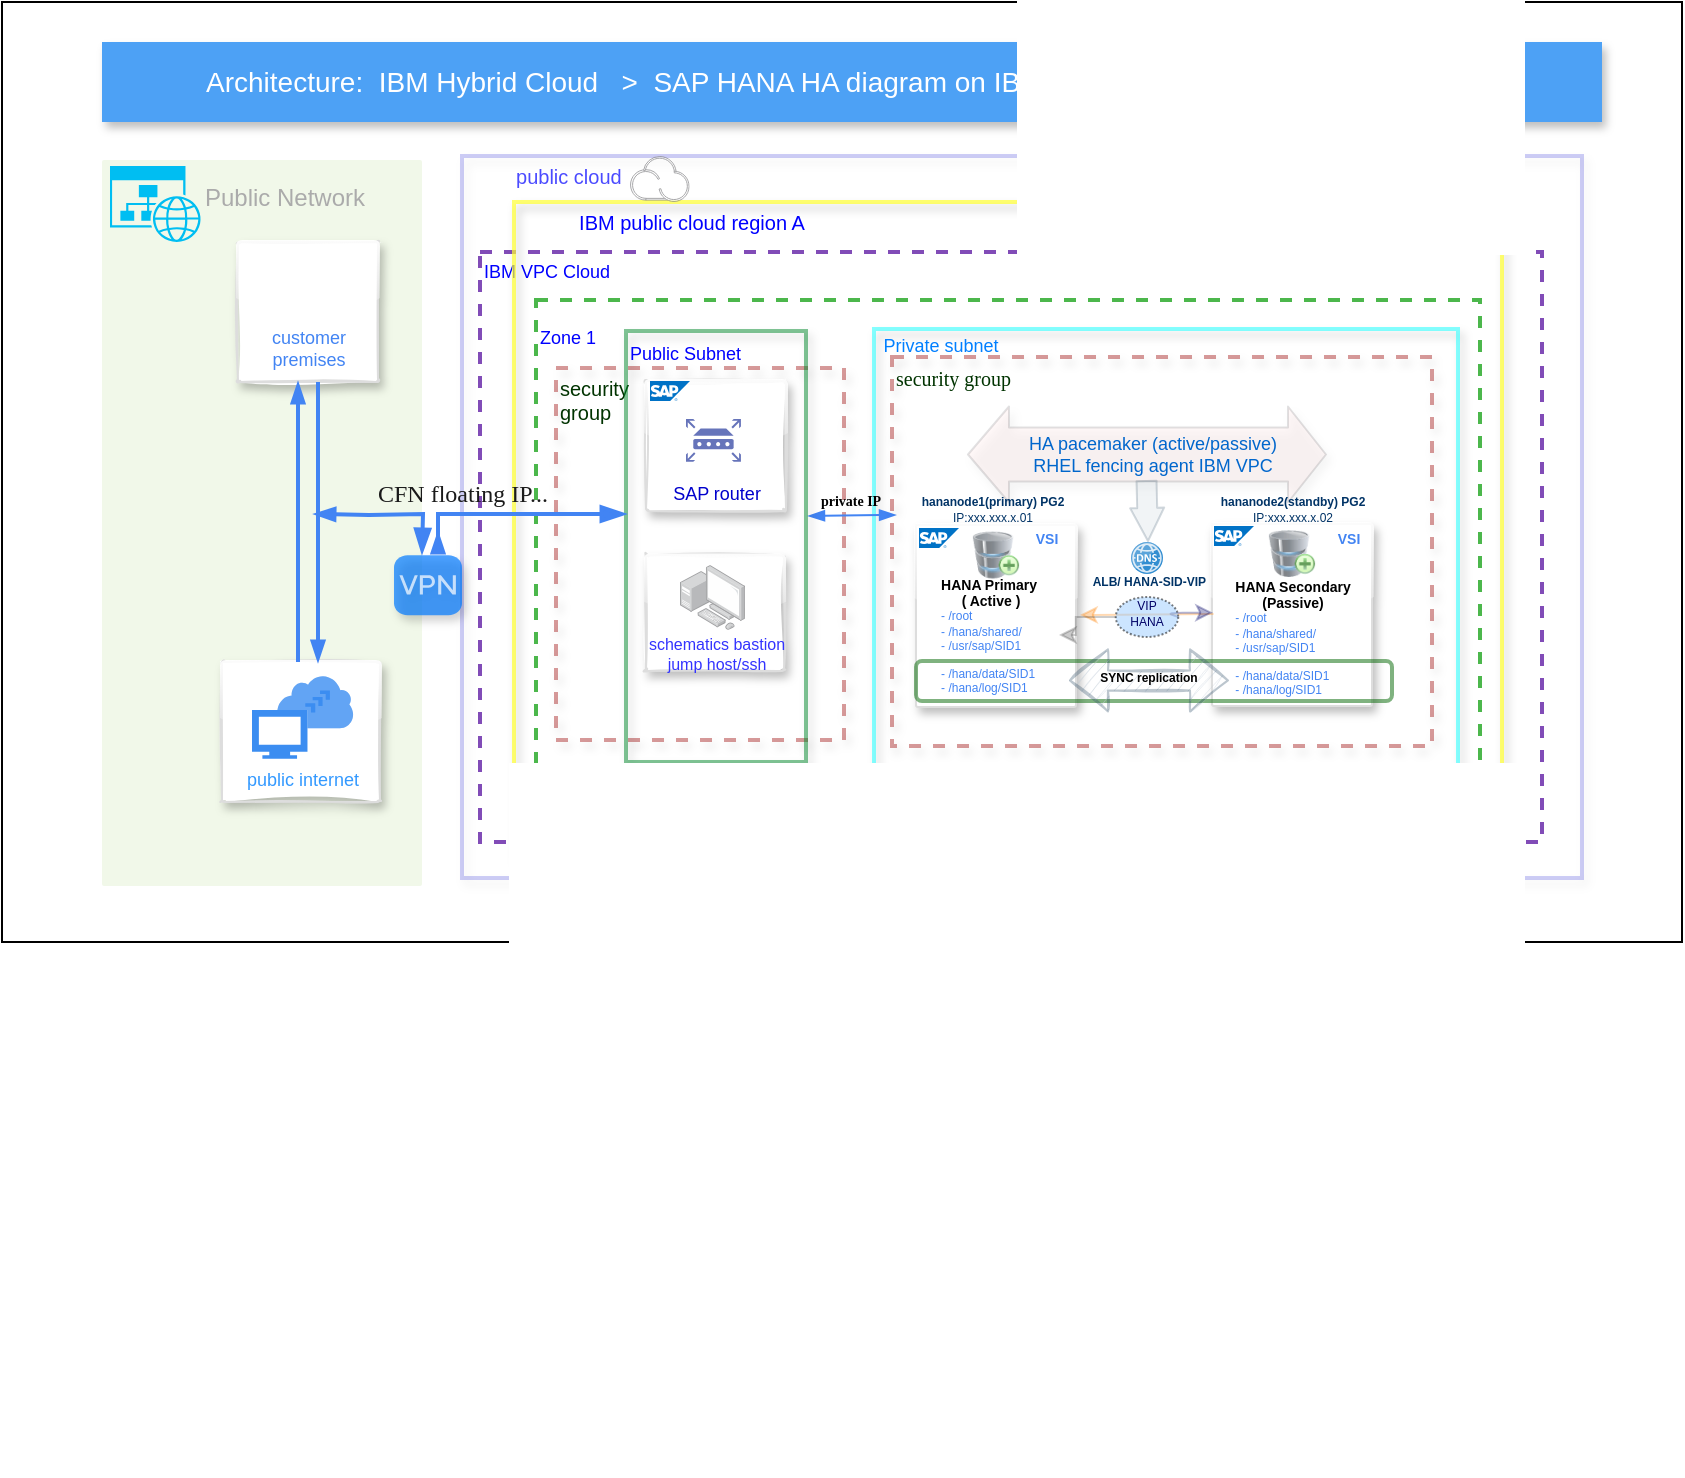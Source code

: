 <mxfile version="20.3.0" type="device"><diagram id="f106602c-feb2-e66a-4537-3a34d633f6aa" name="Page-1"><mxGraphModel dx="946" dy="610" grid="1" gridSize="10" guides="1" tooltips="1" connect="1" arrows="1" fold="1" page="1" pageScale="1" pageWidth="1169" pageHeight="827" background="#ffffff" math="0" shadow="0"><root><mxCell id="0"/><mxCell id="1" parent="0"/><mxCell id="X3vD8eq4pz3AdQIaXwoZ-1" value="" style="rounded=0;whiteSpace=wrap;html=1;" parent="1" vertex="1"><mxGeometry x="120" y="40" width="840" height="470" as="geometry"/></mxCell><mxCell id="83UbAK9e130qT_hIaE1B-1074" value="IBM VPC Cloud" style="fontStyle=0;verticalAlign=top;align=left;spacingTop=-2;fillColor=none;rounded=0;whiteSpace=wrap;html=1;strokeWidth=2;dashed=1;container=1;collapsible=0;expand=0;recursiveResize=0;shadow=0;fontSize=9;fontColor=#0000FF;strokeColor=#4C0099;opacity=70;" parent="1" vertex="1"><mxGeometry x="359" y="165" width="531" height="295" as="geometry"/></mxCell><mxCell id="83UbAK9e130qT_hIaE1B-1075" value="&lt;p style=&quot;line-height: 120%&quot;&gt;Zone 1 &lt;/p&gt;" style="fontStyle=0;verticalAlign=top;align=left;spacingTop=-2;fillColor=none;rounded=0;whiteSpace=wrap;html=1;strokeWidth=2;dashed=1;container=1;collapsible=0;expand=0;recursiveResize=0;shadow=0;fontSize=9;fontColor=#0000FF;strokeColor=#009900;opacity=70;" parent="83UbAK9e130qT_hIaE1B-1074" vertex="1"><mxGeometry x="28" y="24" width="472" height="256" as="geometry"/></mxCell><mxCell id="83UbAK9e130qT_hIaE1B-1076" value="&lt;span style=&quot;color: rgba(0 , 0 , 0 , 0) ; font-family: monospace ; font-size: 0px&quot;&gt;SS&lt;/span&gt;" style="fontStyle=0;verticalAlign=top;align=left;spacingTop=-2;fillColor=none;rounded=0;whiteSpace=wrap;html=1;strokeWidth=2;container=1;collapsible=0;expand=0;recursiveResize=0;shadow=1;fontSize=10;fontColor=#0000FF;strokeColor=#33FFFF;opacity=60;" parent="83UbAK9e130qT_hIaE1B-1075" vertex="1"><mxGeometry x="169" y="14.5" width="292" height="220" as="geometry"/></mxCell><mxCell id="83UbAK9e130qT_hIaE1B-1077" value="" style="strokeColor=#dddddd;fillColor=#ffffff;shadow=1;strokeWidth=1;rounded=1;absoluteArcSize=1;arcSize=2;labelPosition=center;verticalLabelPosition=middle;align=center;verticalAlign=bottom;spacingLeft=0;fontColor=#999999;fontSize=12;whiteSpace=wrap;spacingBottom=2;html=1;sketch=0;glass=1;" parent="83UbAK9e130qT_hIaE1B-1076" vertex="1"><mxGeometry x="21" y="98" width="80" height="91" as="geometry"/></mxCell><mxCell id="83UbAK9e130qT_hIaE1B-1079" value="" style="strokeColor=#dddddd;fillColor=#ffffff;shadow=1;strokeWidth=1;rounded=1;absoluteArcSize=1;arcSize=2;labelPosition=center;verticalLabelPosition=middle;align=center;verticalAlign=bottom;spacingLeft=0;fontColor=#999999;fontSize=12;whiteSpace=wrap;spacingBottom=2;html=1;glass=1;" parent="83UbAK9e130qT_hIaE1B-1076" vertex="1"><mxGeometry x="169" y="97.5" width="80" height="91" as="geometry"/></mxCell><mxCell id="83UbAK9e130qT_hIaE1B-1080" value="&lt;div style=&quot;font-size: 7px&quot;&gt;&lt;b&gt;&lt;font color=&quot;#000000&quot;&gt;HANA Secondary&lt;/font&gt;&lt;/b&gt;&lt;br&gt;&lt;/div&gt;&lt;div style=&quot;font-size: 7px&quot;&gt;&lt;b&gt;&lt;font color=&quot;#000000&quot;&gt;(Passive)&lt;/font&gt;&lt;/b&gt;&lt;/div&gt;&lt;div style=&quot;font-size: 6px&quot; align=&quot;left&quot;&gt;&lt;div align=&quot;left&quot; style=&quot;font-size: 6px&quot;&gt;- /root&lt;/div&gt;&lt;div align=&quot;left&quot; style=&quot;font-size: 6px&quot;&gt;- /hana/shared/&lt;/div&gt;&lt;div align=&quot;left&quot; style=&quot;font-size: 6px&quot;&gt;- /usr/sap/SID1&lt;/div&gt;&lt;div align=&quot;left&quot; style=&quot;font-size: 6px&quot;&gt;&lt;br&gt;&lt;/div&gt;&lt;div align=&quot;left&quot; style=&quot;font-size: 6px&quot;&gt;- /hana/data/SID1&lt;/div&gt;&lt;div align=&quot;left&quot; style=&quot;font-size: 6px&quot;&gt;- /hana/log/SID1&lt;/div&gt;&lt;/div&gt;" style="text;html=1;align=center;verticalAlign=middle;resizable=0;points=[];autosize=1;fontColor=#4284F3;fontSize=6;" parent="83UbAK9e130qT_hIaE1B-1076" vertex="1"><mxGeometry x="174.004" y="124.0" width="70" height="60" as="geometry"/></mxCell><mxCell id="83UbAK9e130qT_hIaE1B-1081" value="&lt;div style=&quot;font-size: 7px&quot;&gt;&lt;br&gt;&lt;/div&gt;" style="text;html=1;align=center;verticalAlign=middle;resizable=0;points=[];autosize=1;fontColor=#4284F3;fontSize=6;" parent="83UbAK9e130qT_hIaE1B-1076" vertex="1"><mxGeometry x="44.764" y="90.0" width="20" height="10" as="geometry"/></mxCell><mxCell id="83UbAK9e130qT_hIaE1B-1082" value="" style="aspect=fixed;html=1;points=[];align=center;image;fontSize=12;image=img/lib/mscae/SAP_HANA_on_Azure.svg;shadow=0;labelBackgroundColor=#ffffff;strokeColor=#0000CC;fillColor=#FFFFFF;" parent="83UbAK9e130qT_hIaE1B-1076" vertex="1"><mxGeometry x="22.5" y="99.5" width="20" height="10" as="geometry"/></mxCell><mxCell id="83UbAK9e130qT_hIaE1B-1083" value="&lt;div style=&quot;font-size: 7px&quot;&gt;&lt;b&gt;VSI&lt;/b&gt;&lt;/div&gt;" style="text;html=1;align=center;verticalAlign=middle;resizable=0;points=[];autosize=1;fontColor=#4284F3;fontSize=8;" parent="83UbAK9e130qT_hIaE1B-1076" vertex="1"><mxGeometry x="71.004" y="95.5" width="30" height="20" as="geometry"/></mxCell><mxCell id="83UbAK9e130qT_hIaE1B-1084" value="Private subnet" style="text;html=1;strokeColor=none;fillColor=none;align=center;verticalAlign=middle;whiteSpace=wrap;rounded=0;fontSize=9;fontColor=#007FFF;" parent="83UbAK9e130qT_hIaE1B-1076" vertex="1"><mxGeometry y="-2" width="67" height="20" as="geometry"/></mxCell><mxCell id="83UbAK9e130qT_hIaE1B-1085" value="" style="aspect=fixed;html=1;points=[];align=center;image;fontSize=12;image=img/lib/mscae/SAP_HANA_on_Azure.svg;shadow=0;labelBackgroundColor=#ffffff;strokeColor=#0000CC;fillColor=#FFFFFF;" parent="83UbAK9e130qT_hIaE1B-1076" vertex="1"><mxGeometry x="170" y="98.5" width="20" height="10" as="geometry"/></mxCell><mxCell id="83UbAK9e130qT_hIaE1B-1086" value="&lt;div style=&quot;font-size: 7px&quot;&gt;&lt;b&gt;VSI&lt;/b&gt;&lt;/div&gt;" style="text;html=1;align=center;verticalAlign=middle;resizable=0;points=[];autosize=1;fontColor=#4284F3;fontSize=8;" parent="83UbAK9e130qT_hIaE1B-1076" vertex="1"><mxGeometry x="222.004" y="95.5" width="30" height="20" as="geometry"/></mxCell><mxCell id="83UbAK9e130qT_hIaE1B-1087" value="" style="image;html=1;image=img/lib/clip_art/computers/Database_Add_128x128.png;labelBackgroundColor=none;strokeColor=#006600;strokeWidth=2;fillColor=#99CCFF;fontFamily=Times New Roman;fontSize=7;fontColor=#FFF4C3;opacity=70;align=left;" parent="83UbAK9e130qT_hIaE1B-1076" vertex="1"><mxGeometry x="36" y="101.25" width="50" height="23.5" as="geometry"/></mxCell><mxCell id="83UbAK9e130qT_hIaE1B-1088" value="" style="image;html=1;image=img/lib/clip_art/computers/Database_Add_128x128.png;labelBackgroundColor=none;strokeColor=#006600;strokeWidth=2;fillColor=#99CCFF;fontFamily=Times New Roman;fontSize=7;fontColor=#FFF4C3;opacity=70;align=left;" parent="83UbAK9e130qT_hIaE1B-1076" vertex="1"><mxGeometry x="184" y="100.5" width="50" height="23.5" as="geometry"/></mxCell><mxCell id="83UbAK9e130qT_hIaE1B-1089" value="&lt;div&gt;security &lt;br&gt;&lt;/div&gt;&lt;div&gt;group&amp;nbsp;&lt;/div&gt;" style="fontStyle=0;verticalAlign=top;align=left;spacingTop=-2;fillColor=none;rounded=0;whiteSpace=wrap;html=1;strokeWidth=2;dashed=1;container=1;collapsible=0;expand=0;recursiveResize=0;shadow=1;fontSize=10;fontColor=#003300;opacity=40;strokeColor=#990000;" parent="83UbAK9e130qT_hIaE1B-1075" vertex="1"><mxGeometry x="10" y="34" width="144" height="186" as="geometry"/></mxCell><mxCell id="83UbAK9e130qT_hIaE1B-1090" value="&lt;p style=&quot;line-height: 120%; font-size: 11px;&quot;&gt;&lt;br style=&quot;font-size: 11px;&quot;&gt;&lt;/p&gt;" style="rounded=0;elbow=horizontal;html=1;labelBackgroundColor=none;startFill=1;endArrow=blockThin;endFill=1;jettySize=auto;orthogonalLoop=1;strokeColor=#4284F3;strokeWidth=1;fontSize=11;fontColor=#000000;align=left;dashed=0;startArrow=blockThin;spacingTop=-3;spacingBottom=4;startSize=6;jumpSize=6;fontStyle=1;spacingLeft=-5;endSize=6;entryX=0.048;entryY=0.418;entryDx=0;entryDy=0;entryPerimeter=0;" parent="83UbAK9e130qT_hIaE1B-1089" edge="1"><mxGeometry x="-0.716" y="16" relative="1" as="geometry"><mxPoint x="126" y="74" as="sourcePoint"/><mxPoint x="170.016" y="73.46" as="targetPoint"/><mxPoint as="offset"/></mxGeometry></mxCell><mxCell id="83UbAK9e130qT_hIaE1B-1091" value="private IP" style="edgeLabel;html=1;align=center;verticalAlign=middle;resizable=0;points=[];fontSize=7;fontFamily=Times New Roman;labelBackgroundColor=none;fontStyle=1;labelBorderColor=none;" parent="83UbAK9e130qT_hIaE1B-1090" vertex="1" connectable="0"><mxGeometry x="0.536" relative="1" as="geometry"><mxPoint x="-13" y="-7" as="offset"/></mxGeometry></mxCell><mxCell id="83UbAK9e130qT_hIaE1B-1092" value="&lt;font style=&quot;font-size: 9px&quot;&gt;Public Subnet&lt;/font&gt;" style="fontStyle=0;verticalAlign=top;align=left;spacingTop=-2;fillColor=none;rounded=0;whiteSpace=wrap;html=1;strokeColor=#00882B;strokeWidth=2;container=1;collapsible=0;expand=0;recursiveResize=0;shadow=1;fontSize=10;fontColor=#0000FF;opacity=50;" parent="83UbAK9e130qT_hIaE1B-1075" vertex="1"><mxGeometry x="45" y="15.5" width="90" height="215.5" as="geometry"/></mxCell><mxCell id="83UbAK9e130qT_hIaE1B-1093" value="" style="strokeColor=#dddddd;fillColor=#ffffff;shadow=1;strokeWidth=1;rounded=1;absoluteArcSize=1;arcSize=2;labelPosition=center;verticalLabelPosition=middle;align=center;verticalAlign=bottom;spacingLeft=0;fontColor=#999999;fontSize=12;whiteSpace=wrap;spacingBottom=2;html=1;glass=1;sketch=1;" parent="83UbAK9e130qT_hIaE1B-1092" vertex="1"><mxGeometry x="10" y="25" width="70" height="65" as="geometry"/></mxCell><mxCell id="83UbAK9e130qT_hIaE1B-1094" value="" style="aspect=fixed;pointerEvents=1;shadow=0;dashed=0;html=1;strokeColor=none;labelPosition=center;verticalLabelPosition=bottom;verticalAlign=top;align=center;fillColor=#00188D;shape=mxgraph.mscae.enterprise.router;labelBackgroundColor=#ffffff;fontSize=9;fontColor=#000066;opacity=60;" parent="83UbAK9e130qT_hIaE1B-1092" vertex="1"><mxGeometry x="30" y="44" width="27.46" height="21.42" as="geometry"/></mxCell><mxCell id="83UbAK9e130qT_hIaE1B-1095" value="" style="aspect=fixed;html=1;points=[];align=center;image;fontSize=12;image=img/lib/mscae/SAP_HANA_on_Azure.svg;shadow=0;labelBackgroundColor=#ffffff;strokeColor=#0000CC;fillColor=#FFFFFF;" parent="83UbAK9e130qT_hIaE1B-1092" vertex="1"><mxGeometry x="12" y="25" width="20" height="10" as="geometry"/></mxCell><mxCell id="83UbAK9e130qT_hIaE1B-1096" value="" style="strokeColor=#dddddd;fillColor=#ffffff;shadow=1;strokeWidth=1;rounded=1;absoluteArcSize=1;arcSize=2;labelPosition=center;verticalLabelPosition=middle;align=center;verticalAlign=bottom;spacingLeft=0;fontColor=#999999;fontSize=12;whiteSpace=wrap;spacingBottom=2;html=1;sketch=1;glass=1;" parent="83UbAK9e130qT_hIaE1B-1092" vertex="1"><mxGeometry x="10" y="112.2" width="69" height="57.8" as="geometry"/></mxCell><mxCell id="83UbAK9e130qT_hIaE1B-1098" value="" style="points=[];aspect=fixed;html=1;align=center;shadow=0;dashed=0;image;image=img/lib/allied_telesis/computer_and_terminals/Personal_Computer_with_Server.svg;labelBackgroundColor=#ffffff;strokeColor=#0000CC;fillColor=#FFFFFF;fontFamily=Helvetica;fontSize=9;fontColor=#000066;opacity=60;" parent="83UbAK9e130qT_hIaE1B-1092" vertex="1"><mxGeometry x="27" y="117" width="32.46" height="32.46" as="geometry"/></mxCell><mxCell id="83UbAK9e130qT_hIaE1B-1099" value="SAP router" style="edgeLabel;html=1;align=center;verticalAlign=middle;resizable=0;points=[];fontSize=9;fontFamily=Helvetica;fontColor=#0000CC;" parent="83UbAK9e130qT_hIaE1B-1092" vertex="1" connectable="0"><mxGeometry x="40.002" y="82.997" as="geometry"><mxPoint x="5" y="-2" as="offset"/></mxGeometry></mxCell><mxCell id="83UbAK9e130qT_hIaE1B-1155" value="schematics bastion&lt;br style=&quot;font-size: 8px;&quot;&gt;jump host/ssh" style="edgeLabel;html=1;align=center;verticalAlign=middle;resizable=0;points=[];fontSize=8;fontFamily=Helvetica;labelBackgroundColor=none;fontColor=#3333FF;" parent="83UbAK9e130qT_hIaE1B-1092" vertex="1" connectable="0"><mxGeometry x="33" y="160.5" as="geometry"><mxPoint x="12" y="1" as="offset"/></mxGeometry></mxCell><mxCell id="83UbAK9e130qT_hIaE1B-1100" value="&amp;nbsp;&amp;nbsp;&amp;nbsp;&amp;nbsp;&amp;nbsp;&amp;nbsp;&amp;nbsp;&amp;nbsp; public cloud " style="fontStyle=0;verticalAlign=top;align=left;spacingTop=-2;fillColor=none;rounded=0;whiteSpace=wrap;html=1;strokeWidth=2;container=1;collapsible=0;expand=0;recursiveResize=0;shadow=1;fontSize=10;fontColor=#0000FF;strokeColor=#0000CC;opacity=20;textOpacity=70;" parent="1" vertex="1"><mxGeometry x="350" y="117" width="560" height="361" as="geometry"/></mxCell><mxCell id="83UbAK9e130qT_hIaE1B-1115" value="&amp;nbsp;&amp;nbsp;&amp;nbsp;&amp;nbsp;&amp;nbsp;&amp;nbsp;&amp;nbsp;&amp;nbsp;&amp;nbsp;&amp;nbsp; IBM public cloud region A&amp;nbsp;" style="fontStyle=0;verticalAlign=top;align=left;spacingTop=-2;fillColor=none;rounded=0;whiteSpace=wrap;html=1;strokeWidth=2;container=1;collapsible=0;expand=0;recursiveResize=0;shadow=1;fontSize=10;fontColor=#0000FF;strokeColor=#FFFF33;opacity=70;" parent="83UbAK9e130qT_hIaE1B-1100" vertex="1"><mxGeometry x="26" y="23" width="494" height="327" as="geometry"/></mxCell><mxCell id="83UbAK9e130qT_hIaE1B-1116" value="security group" style="fontStyle=0;verticalAlign=top;align=left;spacingTop=-2;fillColor=none;rounded=0;whiteSpace=wrap;strokeWidth=2;dashed=1;container=1;collapsible=0;expand=0;recursiveResize=0;shadow=1;fontSize=10;fontColor=#003300;opacity=40;strokeColor=#990000;fontFamily=Tahoma;" parent="83UbAK9e130qT_hIaE1B-1115" vertex="1"><mxGeometry x="189" y="77.5" width="270" height="194.5" as="geometry"/></mxCell><mxCell id="83UbAK9e130qT_hIaE1B-1117" value="" style="rounded=1;whiteSpace=wrap;html=1;strokeWidth=2;fontSize=6;fontColor=#E1D5E7;opacity=50;fillColor=none;strokeColor=#006600;" parent="83UbAK9e130qT_hIaE1B-1116" vertex="1"><mxGeometry x="12" y="152" width="238" height="20" as="geometry"/></mxCell><mxCell id="83UbAK9e130qT_hIaE1B-1118" value="&lt;div style=&quot;font-size: 7px&quot;&gt;&lt;b&gt;&lt;font color=&quot;#000000&quot;&gt;HANA Primary&amp;nbsp;&lt;/font&gt;&lt;/b&gt;&lt;br&gt;&lt;/div&gt;&lt;div style=&quot;font-size: 7px&quot;&gt;&lt;b&gt;&lt;font color=&quot;#000000&quot;&gt;( Active )&lt;/font&gt;&lt;/b&gt;&lt;/div&gt;&lt;div style=&quot;font-size: 6px&quot; align=&quot;left&quot;&gt;&lt;div align=&quot;left&quot; style=&quot;font-size: 6px&quot;&gt;- /root&lt;/div&gt;&lt;div align=&quot;left&quot; style=&quot;font-size: 6px&quot;&gt;- /hana/shared/&lt;/div&gt;&lt;div align=&quot;left&quot; style=&quot;font-size: 6px&quot;&gt;- /usr/sap/SID1&lt;/div&gt;&lt;div align=&quot;left&quot; style=&quot;font-size: 6px&quot;&gt;&lt;br&gt;&lt;/div&gt;&lt;div align=&quot;left&quot; style=&quot;font-size: 6px&quot;&gt;- /hana/data/SID1&lt;/div&gt;&lt;div align=&quot;left&quot; style=&quot;font-size: 6px&quot;&gt;- /hana/log/SID1&lt;/div&gt;&lt;/div&gt;" style="text;html=1;align=center;verticalAlign=middle;resizable=0;points=[];autosize=1;fontColor=#4284F3;fontSize=6;" parent="83UbAK9e130qT_hIaE1B-1116" vertex="1"><mxGeometry x="13.504" y="109.0" width="70" height="60" as="geometry"/></mxCell><mxCell id="83UbAK9e130qT_hIaE1B-1121" value="" style="shape=flexArrow;endArrow=classic;startArrow=classic;html=1;fontSize=6;fontColor=#000000;opacity=15;width=27;startSize=6.5;labelBackgroundColor=none;strokeColor=#36393d;fillColor=#ffcccc;sketch=0;shadow=1;" parent="83UbAK9e130qT_hIaE1B-1116" edge="1"><mxGeometry width="50" height="50" relative="1" as="geometry"><mxPoint x="37.5" y="48.75" as="sourcePoint"/><mxPoint x="217.5" y="48.75" as="targetPoint"/></mxGeometry></mxCell><mxCell id="83UbAK9e130qT_hIaE1B-1122" value="HA pacemaker (active/passive)&lt;br&gt;RHEL fencing agent IBM VPC" style="edgeLabel;html=1;align=center;verticalAlign=middle;resizable=0;points=[];fontSize=9;fontColor=#0066CC;labelBackgroundColor=none;" parent="83UbAK9e130qT_hIaE1B-1121" vertex="1" connectable="0"><mxGeometry x="0.09" relative="1" as="geometry"><mxPoint x="-6" y="-1" as="offset"/></mxGeometry></mxCell><mxCell id="83UbAK9e130qT_hIaE1B-1123" value="" style="shape=flexArrow;endArrow=classic;html=1;fontSize=6;fontColor=#0066CC;opacity=20;fillColor=#bac8d3;strokeColor=#23445d;endWidth=6;endSize=5.187;" parent="83UbAK9e130qT_hIaE1B-1116" edge="1"><mxGeometry width="50" height="50" relative="1" as="geometry"><mxPoint x="127.26" y="61.5" as="sourcePoint"/><mxPoint x="128" y="92.5" as="targetPoint"/></mxGeometry></mxCell><mxCell id="83UbAK9e130qT_hIaE1B-1126" value="&lt;b&gt;hananode1(primary) PG2&lt;/b&gt;&lt;br style=&quot;font-size: 6px&quot;&gt;IP:xxx.xxx.x.01" style="text;html=1;resizable=0;autosize=1;align=center;verticalAlign=middle;points=[];fillColor=none;strokeColor=none;rounded=0;shadow=1;glass=1;labelBackgroundColor=none;sketch=1;fontSize=6;fontColor=#003366;opacity=40;" parent="83UbAK9e130qT_hIaE1B-1116" vertex="1"><mxGeometry x="5" y="66.5" width="90" height="20" as="geometry"/></mxCell><mxCell id="83UbAK9e130qT_hIaE1B-1127" value="&lt;b&gt;hananode2(standby) PG2&lt;/b&gt;&lt;br style=&quot;font-size: 6px&quot;&gt;IP:xxx.xxx.x.02" style="text;html=1;resizable=0;autosize=1;align=center;verticalAlign=middle;points=[];fillColor=none;strokeColor=none;rounded=0;shadow=1;glass=1;labelBackgroundColor=none;sketch=1;fontSize=6;fontColor=#003366;opacity=40;" parent="83UbAK9e130qT_hIaE1B-1116" vertex="1"><mxGeometry x="155" y="66.5" width="90" height="20" as="geometry"/></mxCell><mxCell id="83UbAK9e130qT_hIaE1B-1128" value="&lt;b&gt;ALB/ HANA-SID-VIP&amp;nbsp;&lt;/b&gt;&lt;br style=&quot;font-size: 6px&quot;&gt;" style="text;html=1;resizable=0;autosize=1;align=center;verticalAlign=middle;points=[];fillColor=none;strokeColor=none;rounded=0;shadow=1;glass=1;labelBackgroundColor=none;sketch=1;fontSize=6;fontColor=#003366;opacity=40;" parent="83UbAK9e130qT_hIaE1B-1116" vertex="1"><mxGeometry x="88.5" y="102.5" width="80" height="20" as="geometry"/></mxCell><mxCell id="83UbAK9e130qT_hIaE1B-1129" value="" style="aspect=fixed;html=1;points=[];align=center;image;fontSize=12;image=img/lib/mscae/DNS.svg;opacity=80;" parent="83UbAK9e130qT_hIaE1B-1116" vertex="1"><mxGeometry x="119.5" y="92.5" width="16" height="16" as="geometry"/></mxCell><mxCell id="83UbAK9e130qT_hIaE1B-1150" value="" style="endArrow=classic;html=1;fontColor=#000066;opacity=30;exitX=0;exitY=0.5;exitDx=0;exitDy=0;strokeColor=#FF8000;" parent="83UbAK9e130qT_hIaE1B-1116" edge="1"><mxGeometry width="50" height="50" relative="1" as="geometry"><mxPoint x="160.75" y="128.5" as="sourcePoint"/><mxPoint x="94" y="129" as="targetPoint"/><Array as="points"/></mxGeometry></mxCell><mxCell id="83UbAK9e130qT_hIaE1B-1151" value="" style="endArrow=classic;html=1;strokeColor=#000066;fontColor=#000066;opacity=30;exitX=1;exitY=0.5;exitDx=0;exitDy=0;" parent="83UbAK9e130qT_hIaE1B-1116" source="83UbAK9e130qT_hIaE1B-1152" edge="1"><mxGeometry width="50" height="50" relative="1" as="geometry"><mxPoint x="127" y="127.83" as="sourcePoint"/><mxPoint x="160.5" y="127.83" as="targetPoint"/><Array as="points"><mxPoint x="137" y="127.83"/></Array></mxGeometry></mxCell><mxCell id="83UbAK9e130qT_hIaE1B-1119" value="" style="shape=flexArrow;endArrow=classic;startArrow=classic;html=1;fontSize=6;fontColor=#E1D5E7;startSize=6;sourcePerimeterSpacing=0;opacity=30;fillColor=#bac8d3;strokeColor=#23445d;sketch=1;" parent="83UbAK9e130qT_hIaE1B-1116" edge="1"><mxGeometry width="50" height="50" relative="1" as="geometry"><mxPoint x="88.5" y="161.71" as="sourcePoint"/><mxPoint x="168.5" y="161.71" as="targetPoint"/></mxGeometry></mxCell><mxCell id="83UbAK9e130qT_hIaE1B-1120" value="SYNC replication" style="edgeLabel;html=1;align=center;verticalAlign=middle;resizable=0;points=[];fontSize=6;labelBackgroundColor=none;fontStyle=1" parent="83UbAK9e130qT_hIaE1B-1119" vertex="1" connectable="0"><mxGeometry x="-0.246" y="4" relative="1" as="geometry"><mxPoint x="9" y="3" as="offset"/></mxGeometry></mxCell><mxCell id="83UbAK9e130qT_hIaE1B-1153" value="" style="edgeStyle=orthogonalEdgeStyle;rounded=0;orthogonalLoop=1;jettySize=auto;html=1;opacity=20;" parent="83UbAK9e130qT_hIaE1B-1116" source="83UbAK9e130qT_hIaE1B-1152" target="83UbAK9e130qT_hIaE1B-1118" edge="1"><mxGeometry relative="1" as="geometry"/></mxCell><mxCell id="83UbAK9e130qT_hIaE1B-1152" value="&lt;font style=&quot;font-size: 6px;&quot;&gt;VIP&lt;br style=&quot;font-size: 6px;&quot;&gt;HANA&lt;/font&gt;" style="ellipse;whiteSpace=wrap;html=1;fillColor=#99CCFF;fontSize=6;spacingTop=-4;fontColor=#000066;opacity=50;dashed=1;dashPattern=1 1;" parent="83UbAK9e130qT_hIaE1B-1116" vertex="1"><mxGeometry x="111.88" y="120" width="31.25" height="20" as="geometry"/></mxCell><mxCell id="83UbAK9e130qT_hIaE1B-1130" value="" style="shape=image;html=1;verticalAlign=top;verticalLabelPosition=bottom;labelBackgroundColor=#ffffff;imageAspect=0;aspect=fixed;image=https://cdn2.iconfinder.com/data/icons/metro-uinvert-dock/128/Region_and_Language.png;shadow=0;strokeColor=#00331A;fillColor=#FFFFFF;fontSize=9;fontColor=#0000FF;opacity=20;align=left;" parent="83UbAK9e130qT_hIaE1B-1115" vertex="1"><mxGeometry x="6" y="6" width="24" height="24" as="geometry"/></mxCell><mxCell id="83UbAK9e130qT_hIaE1B-1131" value="" style="shape=image;html=1;verticalAlign=top;verticalLabelPosition=bottom;labelBackgroundColor=#ffffff;imageAspect=0;aspect=fixed;image=https://cdn4.iconfinder.com/data/icons/flat-brand-logo-2/512/ibm-128.png" parent="83UbAK9e130qT_hIaE1B-1100" vertex="1"><mxGeometry x="3" width="23" height="23" as="geometry"/></mxCell><mxCell id="83UbAK9e130qT_hIaE1B-1132" value="" style="aspect=fixed;perimeter=ellipsePerimeter;html=1;align=center;shadow=0;dashed=0;fontColor=#4277BB;labelBackgroundColor=#ffffff;fontSize=12;spacingTop=3;image;image=img/lib/ibm/miscellaneous/ibm_public_cloud.svg;strokeColor=#33FFFF;fillColor=#FFFFFF;opacity=70;" parent="83UbAK9e130qT_hIaE1B-1100" vertex="1"><mxGeometry x="84" width="29.87" height="23" as="geometry"/></mxCell><mxCell id="83UbAK9e130qT_hIaE1B-1133" value="" style="rounded=1;absoluteArcSize=1;arcSize=2;html=1;strokeColor=none;gradientColor=none;shadow=0;dashed=0;fontSize=12;fontColor=#9E9E9E;align=left;verticalAlign=top;spacing=10;spacingTop=-4;fillColor=#F1F8E9;" parent="1" vertex="1"><mxGeometry x="170" y="119" width="160" height="363" as="geometry"/></mxCell><mxCell id="83UbAK9e130qT_hIaE1B-1134" value="Architecture:&amp;nbsp; IBM Hybrid Cloud &amp;nbsp; &amp;gt;&amp;nbsp; SAP HANA HA diagram on IBM Cloud VPC&amp;nbsp;" style="fillColor=#4DA1F5;strokeColor=none;shadow=1;gradientColor=none;fontSize=14;align=left;spacingLeft=50;fontColor=#ffffff;html=1;" parent="1" vertex="1"><mxGeometry x="170" y="60" width="750" height="40" as="geometry"/></mxCell><mxCell id="83UbAK9e130qT_hIaE1B-1135" value="" style="strokeColor=#dddddd;fillColor=#ffffff;shadow=1;strokeWidth=1;rounded=1;absoluteArcSize=1;arcSize=2;labelPosition=center;verticalLabelPosition=middle;align=center;verticalAlign=bottom;spacingLeft=0;fontColor=#999999;fontSize=12;whiteSpace=wrap;spacingBottom=2;html=1;glass=1;sketch=1;" parent="1" vertex="1"><mxGeometry x="238" y="160" width="70" height="70" as="geometry"/></mxCell><mxCell id="83UbAK9e130qT_hIaE1B-1136" value="" style="strokeColor=#dddddd;fillColor=#ffffff;shadow=1;strokeWidth=1;rounded=1;absoluteArcSize=1;arcSize=2;labelPosition=center;verticalLabelPosition=middle;align=center;verticalAlign=bottom;spacingLeft=0;fontColor=#999999;fontSize=12;whiteSpace=wrap;spacingBottom=2;html=1;glass=1;sketch=1;" parent="1" vertex="1"><mxGeometry x="230" y="370" width="79" height="70" as="geometry"/></mxCell><mxCell id="83UbAK9e130qT_hIaE1B-1137" value="" style="verticalLabelPosition=bottom;html=1;verticalAlign=top;align=center;strokeColor=none;fillColor=#00BEF2;shape=mxgraph.azure.website_generic;pointerEvents=1;fontColor=#ABABAB;" parent="1" vertex="1"><mxGeometry x="174" y="122" width="46" height="38" as="geometry"/></mxCell><mxCell id="83UbAK9e130qT_hIaE1B-1138" value="Public Network" style="text;html=1;align=center;verticalAlign=middle;resizable=0;points=[];autosize=1;fontColor=#ABABAB;" parent="1" vertex="1"><mxGeometry x="211" y="128" width="100" height="20" as="geometry"/></mxCell><mxCell id="83UbAK9e130qT_hIaE1B-1139" value="" style="html=1;aspect=fixed;strokeColor=none;shadow=0;align=center;verticalAlign=top;fillColor=#3B8DF1;shape=mxgraph.gcp2.internet_connection;fontColor=#ABABAB;" parent="1" vertex="1"><mxGeometry x="245" y="376" width="51" height="42.33" as="geometry"/></mxCell><mxCell id="83UbAK9e130qT_hIaE1B-1140" value="&lt;font style=&quot;font-size: 9px;&quot; color=&quot;#3399FF&quot;&gt;public internet&lt;/font&gt;" style="edgeLabel;html=1;align=center;verticalAlign=middle;resizable=0;points=[];fontColor=#ABABAB;fontSize=9;" parent="1" vertex="1" connectable="0"><mxGeometry x="271.002" y="430.497" as="geometry"><mxPoint x="-1" y="-2" as="offset"/></mxGeometry></mxCell><mxCell id="83UbAK9e130qT_hIaE1B-1141" value="" style="shape=image;html=1;verticalAlign=top;verticalLabelPosition=bottom;labelBackgroundColor=#ffffff;imageAspect=0;aspect=fixed;image=https://cdn2.iconfinder.com/data/icons/officeicons/PNG/48/User%20Card.png;shadow=1;fillColor=#FFFFFF;fontColor=#ABABAB;" parent="1" vertex="1"><mxGeometry x="255" y="163" width="38" height="38" as="geometry"/></mxCell><mxCell id="83UbAK9e130qT_hIaE1B-1142" value="&lt;div style=&quot;font-size: 9px;&quot;&gt;customer&lt;/div&gt;&lt;div style=&quot;font-size: 9px;&quot;&gt; premises&lt;/div&gt;" style="edgeLabel;html=1;align=center;verticalAlign=middle;resizable=0;points=[];fontColor=#4284F3;fontSize=9;" parent="1" vertex="1" connectable="0"><mxGeometry x="271.998" y="214.002" as="geometry"><mxPoint x="1" y="-1" as="offset"/></mxGeometry></mxCell><mxCell id="83UbAK9e130qT_hIaE1B-1143" style="edgeStyle=elbowEdgeStyle;rounded=0;elbow=horizontal;html=1;labelBackgroundColor=none;startFill=1;endArrow=blockThin;endFill=1;jettySize=auto;orthogonalLoop=1;strokeColor=#4284F3;strokeWidth=2;fontSize=12;fontColor=#000000;align=left;dashed=0;" parent="1" source="83UbAK9e130qT_hIaE1B-1136" edge="1"><mxGeometry relative="1" as="geometry"><mxPoint x="268" y="307.17" as="sourcePoint"/><mxPoint x="268" y="230" as="targetPoint"/></mxGeometry></mxCell><mxCell id="83UbAK9e130qT_hIaE1B-1144" style="edgeStyle=elbowEdgeStyle;rounded=0;elbow=horizontal;html=1;labelBackgroundColor=none;startFill=1;endArrow=blockThin;endFill=1;jettySize=auto;orthogonalLoop=1;strokeColor=#4284F3;strokeWidth=2;fontSize=12;fontColor=#000000;align=left;dashed=0;" parent="1" target="83UbAK9e130qT_hIaE1B-1136" edge="1"><mxGeometry relative="1" as="geometry"><mxPoint x="278" y="230" as="sourcePoint"/><mxPoint x="278" y="309" as="targetPoint"/></mxGeometry></mxCell><mxCell id="83UbAK9e130qT_hIaE1B-1145" value="" style="html=1;strokeWidth=1;shadow=1;dashed=0;shape=mxgraph.ios7.misc.vpn;fillColor=#007AFF;strokeColor=none;buttonText=;strokeColor2=#222222;fontColor=#222222;fontSize=8;verticalLabelPosition=bottom;verticalAlign=top;align=center;opacity=70;sketch=0;" parent="1" vertex="1"><mxGeometry x="316" y="316.63" width="34" height="30" as="geometry"/></mxCell><mxCell id="83UbAK9e130qT_hIaE1B-1146" value="&lt;p style=&quot;line-height: 120%&quot;&gt;&lt;font color=&quot;#1A1A1A&quot;&gt;CFN floating IP...&lt;/font&gt;&lt;/p&gt;" style="edgeStyle=orthogonalEdgeStyle;rounded=0;elbow=horizontal;html=1;labelBackgroundColor=none;startFill=1;endArrow=blockThin;endFill=1;jettySize=auto;orthogonalLoop=1;strokeColor=#4284F3;strokeWidth=2;fontSize=12;fontColor=#000000;align=left;dashed=0;startArrow=blockThin;jumpSize=6;endSize=8;fontFamily=Times New Roman;" parent="1" edge="1"><mxGeometry x="-0.173" y="10" relative="1" as="geometry"><mxPoint x="276" y="296" as="sourcePoint"/><mxPoint x="330" y="316" as="targetPoint"/><mxPoint as="offset"/></mxGeometry></mxCell><mxCell id="83UbAK9e130qT_hIaE1B-1147" value="&lt;p style=&quot;line-height: 120%&quot;&gt;&lt;br&gt;&lt;/p&gt;" style="edgeStyle=orthogonalEdgeStyle;rounded=0;elbow=horizontal;html=1;labelBackgroundColor=none;startFill=1;endArrow=blockThin;endFill=1;jettySize=auto;orthogonalLoop=1;strokeColor=#4284F3;strokeWidth=2;fontSize=12;fontColor=#000000;align=left;dashed=0;startArrow=blockThin;jumpSize=6;endSize=8;startSize=6;entryX=0.109;entryY=0.471;entryDx=0;entryDy=0;entryPerimeter=0;" parent="1" edge="1"><mxGeometry x="1" y="-242" relative="1" as="geometry"><mxPoint x="338" y="305" as="sourcePoint"/><mxPoint x="432" y="296" as="targetPoint"/><mxPoint x="142" y="220" as="offset"/><Array as="points"><mxPoint x="338" y="315"/><mxPoint x="338" y="296"/></Array></mxGeometry></mxCell><mxCell id="I2a7Tyr61JSaCa1qWd2t-1052" value="Untitled Layer" parent="0"/><mxCell id="I2a7Tyr61JSaCa1qWd2t-1053" value="Untitled Layer" parent="0"/></root></mxGraphModel></diagram></mxfile>
